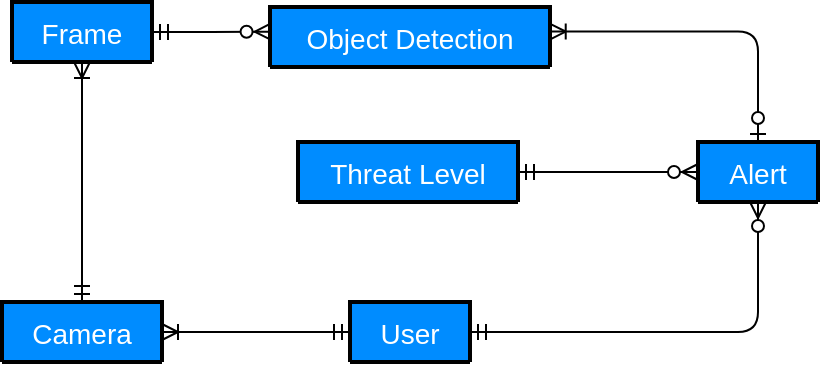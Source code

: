 <mxfile version="12.3.2" type="device" pages="1"><diagram id="tup74uOIpuLnv1wJr0i5" name="Database_Analysis"><mxGraphModel dx="2255" dy="1643" grid="1" gridSize="10" guides="1" tooltips="1" connect="1" arrows="1" fold="1" page="1" pageScale="1" pageWidth="1169" pageHeight="827" background="none" math="0" shadow="0"><root><mxCell id="0"/><mxCell id="1" parent="0"/><mxCell id="s6z263yU12JMVQP6zaz3-1" value="Object Detection" style="swimlane;childLayout=stackLayout;horizontal=1;startSize=30;horizontalStack=0;fillColor=#008cff;fontColor=#FFFFFF;rounded=1;fontSize=14;fontStyle=0;strokeWidth=2;resizeParent=0;resizeLast=1;shadow=0;dashed=0;align=center;" parent="1" vertex="1" collapsed="1"><mxGeometry x="-724" y="-637.5" width="140" height="30" as="geometry"><mxRectangle x="-697" y="-640" width="160" height="130" as="alternateBounds"/></mxGeometry></mxCell><mxCell id="s6z263yU12JMVQP6zaz3-2" value="+obj_id&#10;+obj_name&#10;+obj_coordinates&#10;+obj_type&#10;+frame_id&#10;+alert_id" style="align=left;strokeColor=none;fillColor=none;spacingLeft=4;fontSize=12;verticalAlign=top;resizable=0;rotatable=0;part=1;" parent="s6z263yU12JMVQP6zaz3-1" vertex="1"><mxGeometry y="30" width="140" as="geometry"/></mxCell><mxCell id="s6z263yU12JMVQP6zaz3-3" style="edgeStyle=orthogonalEdgeStyle;rounded=0;orthogonalLoop=1;jettySize=auto;html=1;exitX=1;exitY=0.5;exitDx=0;exitDy=0;entryX=0;entryY=0.5;entryDx=0;entryDy=0;startArrow=ERoneToMany;startFill=0;endArrow=ERmandOne;endFill=0;" parent="1" source="s6z263yU12JMVQP6zaz3-4" target="s6z263yU12JMVQP6zaz3-10" edge="1"><mxGeometry relative="1" as="geometry"><Array as="points"/></mxGeometry></mxCell><mxCell id="s6z263yU12JMVQP6zaz3-4" value="Camera" style="swimlane;childLayout=stackLayout;horizontal=1;startSize=30;horizontalStack=0;fillColor=#008cff;fontColor=#FFFFFF;rounded=1;fontSize=14;fontStyle=0;strokeWidth=2;resizeParent=0;resizeLast=1;shadow=0;dashed=0;align=center;" parent="1" vertex="1" collapsed="1"><mxGeometry x="-858" y="-490" width="80" height="30" as="geometry"><mxRectangle x="-858" y="-490" width="160" height="150" as="alternateBounds"/></mxGeometry></mxCell><mxCell id="s6z263yU12JMVQP6zaz3-5" value="+camera_id&#10;+camera_name&#10;+camera_resolution&#10;+camera_model&#10;+camera_mode&#10;+user_id" style="align=left;strokeColor=none;fillColor=none;spacingLeft=4;fontSize=12;verticalAlign=top;resizable=0;rotatable=0;part=1;" parent="s6z263yU12JMVQP6zaz3-4" vertex="1"><mxGeometry y="30" width="80" as="geometry"/></mxCell><mxCell id="s6z263yU12JMVQP6zaz3-6" style="edgeStyle=elbowEdgeStyle;rounded=0;orthogonalLoop=1;jettySize=auto;html=1;startArrow=ERmandOne;startFill=0;endArrow=ERzeroToMany;endFill=1;exitX=1;exitY=0.5;exitDx=0;exitDy=0;entryX=0.002;entryY=0.411;entryDx=0;entryDy=0;entryPerimeter=0;" parent="1" source="s6z263yU12JMVQP6zaz3-7" target="s6z263yU12JMVQP6zaz3-2" edge="1"><mxGeometry relative="1" as="geometry"><mxPoint x="-787" y="-570" as="sourcePoint"/><mxPoint x="-697" y="-575" as="targetPoint"/></mxGeometry></mxCell><mxCell id="s6z263yU12JMVQP6zaz3-7" value="Frame" style="swimlane;childLayout=stackLayout;horizontal=1;startSize=30;horizontalStack=0;fillColor=#008cff;fontColor=#FFFFFF;rounded=1;fontSize=14;fontStyle=0;strokeWidth=2;resizeParent=0;resizeLast=1;shadow=0;dashed=0;align=center;" parent="1" vertex="1" collapsed="1"><mxGeometry x="-853" y="-640" width="70" height="30" as="geometry"><mxRectangle x="-930" y="-630" width="160" height="120" as="alternateBounds"/></mxGeometry></mxCell><mxCell id="s6z263yU12JMVQP6zaz3-8" value="+frame_id&#10;+frame_name&#10;+frame_timestamp&#10;+frame_type&#10;+vs_id" style="align=left;strokeColor=none;fillColor=none;spacingLeft=4;fontSize=12;verticalAlign=top;resizable=0;rotatable=0;part=1;" parent="s6z263yU12JMVQP6zaz3-7" vertex="1"><mxGeometry y="30" width="70" as="geometry"/></mxCell><mxCell id="s6z263yU12JMVQP6zaz3-9" style="edgeStyle=orthogonalEdgeStyle;rounded=1;orthogonalLoop=1;jettySize=auto;html=1;exitX=1;exitY=0.5;exitDx=0;exitDy=0;entryX=0.5;entryY=1;entryDx=0;entryDy=0;startArrow=ERmandOne;startFill=0;endArrow=ERzeroToMany;endFill=1;fontColor=#FF3333;" parent="1" source="s6z263yU12JMVQP6zaz3-10" target="s6z263yU12JMVQP6zaz3-14" edge="1"><mxGeometry relative="1" as="geometry"><Array as="points"><mxPoint x="-480" y="-475"/></Array></mxGeometry></mxCell><mxCell id="s6z263yU12JMVQP6zaz3-10" value="User" style="swimlane;childLayout=stackLayout;horizontal=1;startSize=30;horizontalStack=0;fillColor=#008cff;fontColor=#FFFFFF;rounded=1;fontSize=14;fontStyle=0;strokeWidth=2;resizeParent=0;resizeLast=1;shadow=0;dashed=0;align=center;" parent="1" vertex="1" collapsed="1"><mxGeometry x="-684" y="-490" width="60" height="30" as="geometry"><mxRectangle x="-697" y="-285" width="160" height="120" as="alternateBounds"/></mxGeometry></mxCell><mxCell id="s6z263yU12JMVQP6zaz3-11" value="+user_id&#10;+user_name&#10;+address&#10;+country&#10;+email" style="align=left;strokeColor=none;fillColor=none;spacingLeft=4;fontSize=12;verticalAlign=top;resizable=0;rotatable=0;part=1;" parent="s6z263yU12JMVQP6zaz3-10" vertex="1"><mxGeometry y="30" width="60" as="geometry"/></mxCell><mxCell id="s6z263yU12JMVQP6zaz3-12" style="edgeStyle=orthogonalEdgeStyle;rounded=1;orthogonalLoop=1;jettySize=auto;html=1;exitX=0.5;exitY=0;exitDx=0;exitDy=0;entryX=0.999;entryY=0.409;entryDx=0;entryDy=0;startArrow=ERzeroToOne;startFill=1;endArrow=ERoneToMany;endFill=0;fontColor=#FF3333;entryPerimeter=0;" parent="1" source="s6z263yU12JMVQP6zaz3-13" target="s6z263yU12JMVQP6zaz3-2" edge="1"><mxGeometry relative="1" as="geometry"><Array as="points"><mxPoint x="-480" y="-625"/></Array></mxGeometry></mxCell><mxCell id="s6z263yU12JMVQP6zaz3-13" value="Alert" style="swimlane;childLayout=stackLayout;horizontal=1;startSize=30;horizontalStack=0;fillColor=#008cff;fontColor=#FFFFFF;rounded=1;fontSize=14;fontStyle=0;strokeWidth=2;resizeParent=0;resizeLast=1;shadow=0;dashed=0;align=center;" parent="1" vertex="1" collapsed="1"><mxGeometry x="-510" y="-570" width="60" height="30" as="geometry"><mxRectangle x="-450" y="-457.5" width="160" height="125" as="alternateBounds"/></mxGeometry></mxCell><mxCell id="s6z263yU12JMVQP6zaz3-14" value="+alert_id&#10;+alert_type&#10;+alert_description&#10;+alert_date&#10;+threat_id&#10;+user_id" style="align=left;strokeColor=none;fillColor=none;spacingLeft=4;fontSize=12;verticalAlign=top;resizable=0;rotatable=0;part=1;" parent="s6z263yU12JMVQP6zaz3-13" vertex="1"><mxGeometry y="30" width="60" as="geometry"/></mxCell><mxCell id="s6z263yU12JMVQP6zaz3-15" value="Threat Level" style="swimlane;childLayout=stackLayout;horizontal=1;startSize=30;horizontalStack=0;fillColor=#008cff;fontColor=#FFFFFF;rounded=1;fontSize=14;fontStyle=0;strokeWidth=2;resizeParent=0;resizeLast=1;shadow=0;dashed=0;align=center;" parent="1" vertex="1" collapsed="1"><mxGeometry x="-710" y="-570" width="110" height="30" as="geometry"><mxRectangle x="-697" y="-457.5" width="160" height="125" as="alternateBounds"/></mxGeometry></mxCell><mxCell id="s6z263yU12JMVQP6zaz3-16" value="+threat_id&#10;+threat_name&#10;+threat_description" style="align=left;strokeColor=none;fillColor=none;spacingLeft=4;fontSize=12;verticalAlign=top;resizable=0;rotatable=0;part=1;" parent="s6z263yU12JMVQP6zaz3-15" vertex="1"><mxGeometry y="30" width="110" as="geometry"/></mxCell><mxCell id="s6z263yU12JMVQP6zaz3-17" style="edgeStyle=orthogonalEdgeStyle;rounded=0;orthogonalLoop=1;jettySize=auto;html=1;exitX=0.5;exitY=0;exitDx=0;exitDy=0;entryX=0.5;entryY=1;entryDx=0;entryDy=0;startArrow=ERmandOne;startFill=0;endArrow=ERoneToMany;endFill=0;" parent="1" source="s6z263yU12JMVQP6zaz3-4" target="s6z263yU12JMVQP6zaz3-8" edge="1"><mxGeometry relative="1" as="geometry"><mxPoint x="-843" y="-455" as="sourcePoint"/></mxGeometry></mxCell><mxCell id="s6z263yU12JMVQP6zaz3-18" style="edgeStyle=orthogonalEdgeStyle;rounded=1;orthogonalLoop=1;jettySize=auto;html=1;exitX=1;exitY=0.5;exitDx=0;exitDy=0;entryX=0;entryY=0.5;entryDx=0;entryDy=0;startArrow=ERmandOne;startFill=0;endArrow=ERzeroToMany;endFill=1;fontColor=#FF3333;" parent="1" source="s6z263yU12JMVQP6zaz3-16" target="s6z263yU12JMVQP6zaz3-14" edge="1"><mxGeometry relative="1" as="geometry"/></mxCell></root></mxGraphModel></diagram></mxfile>